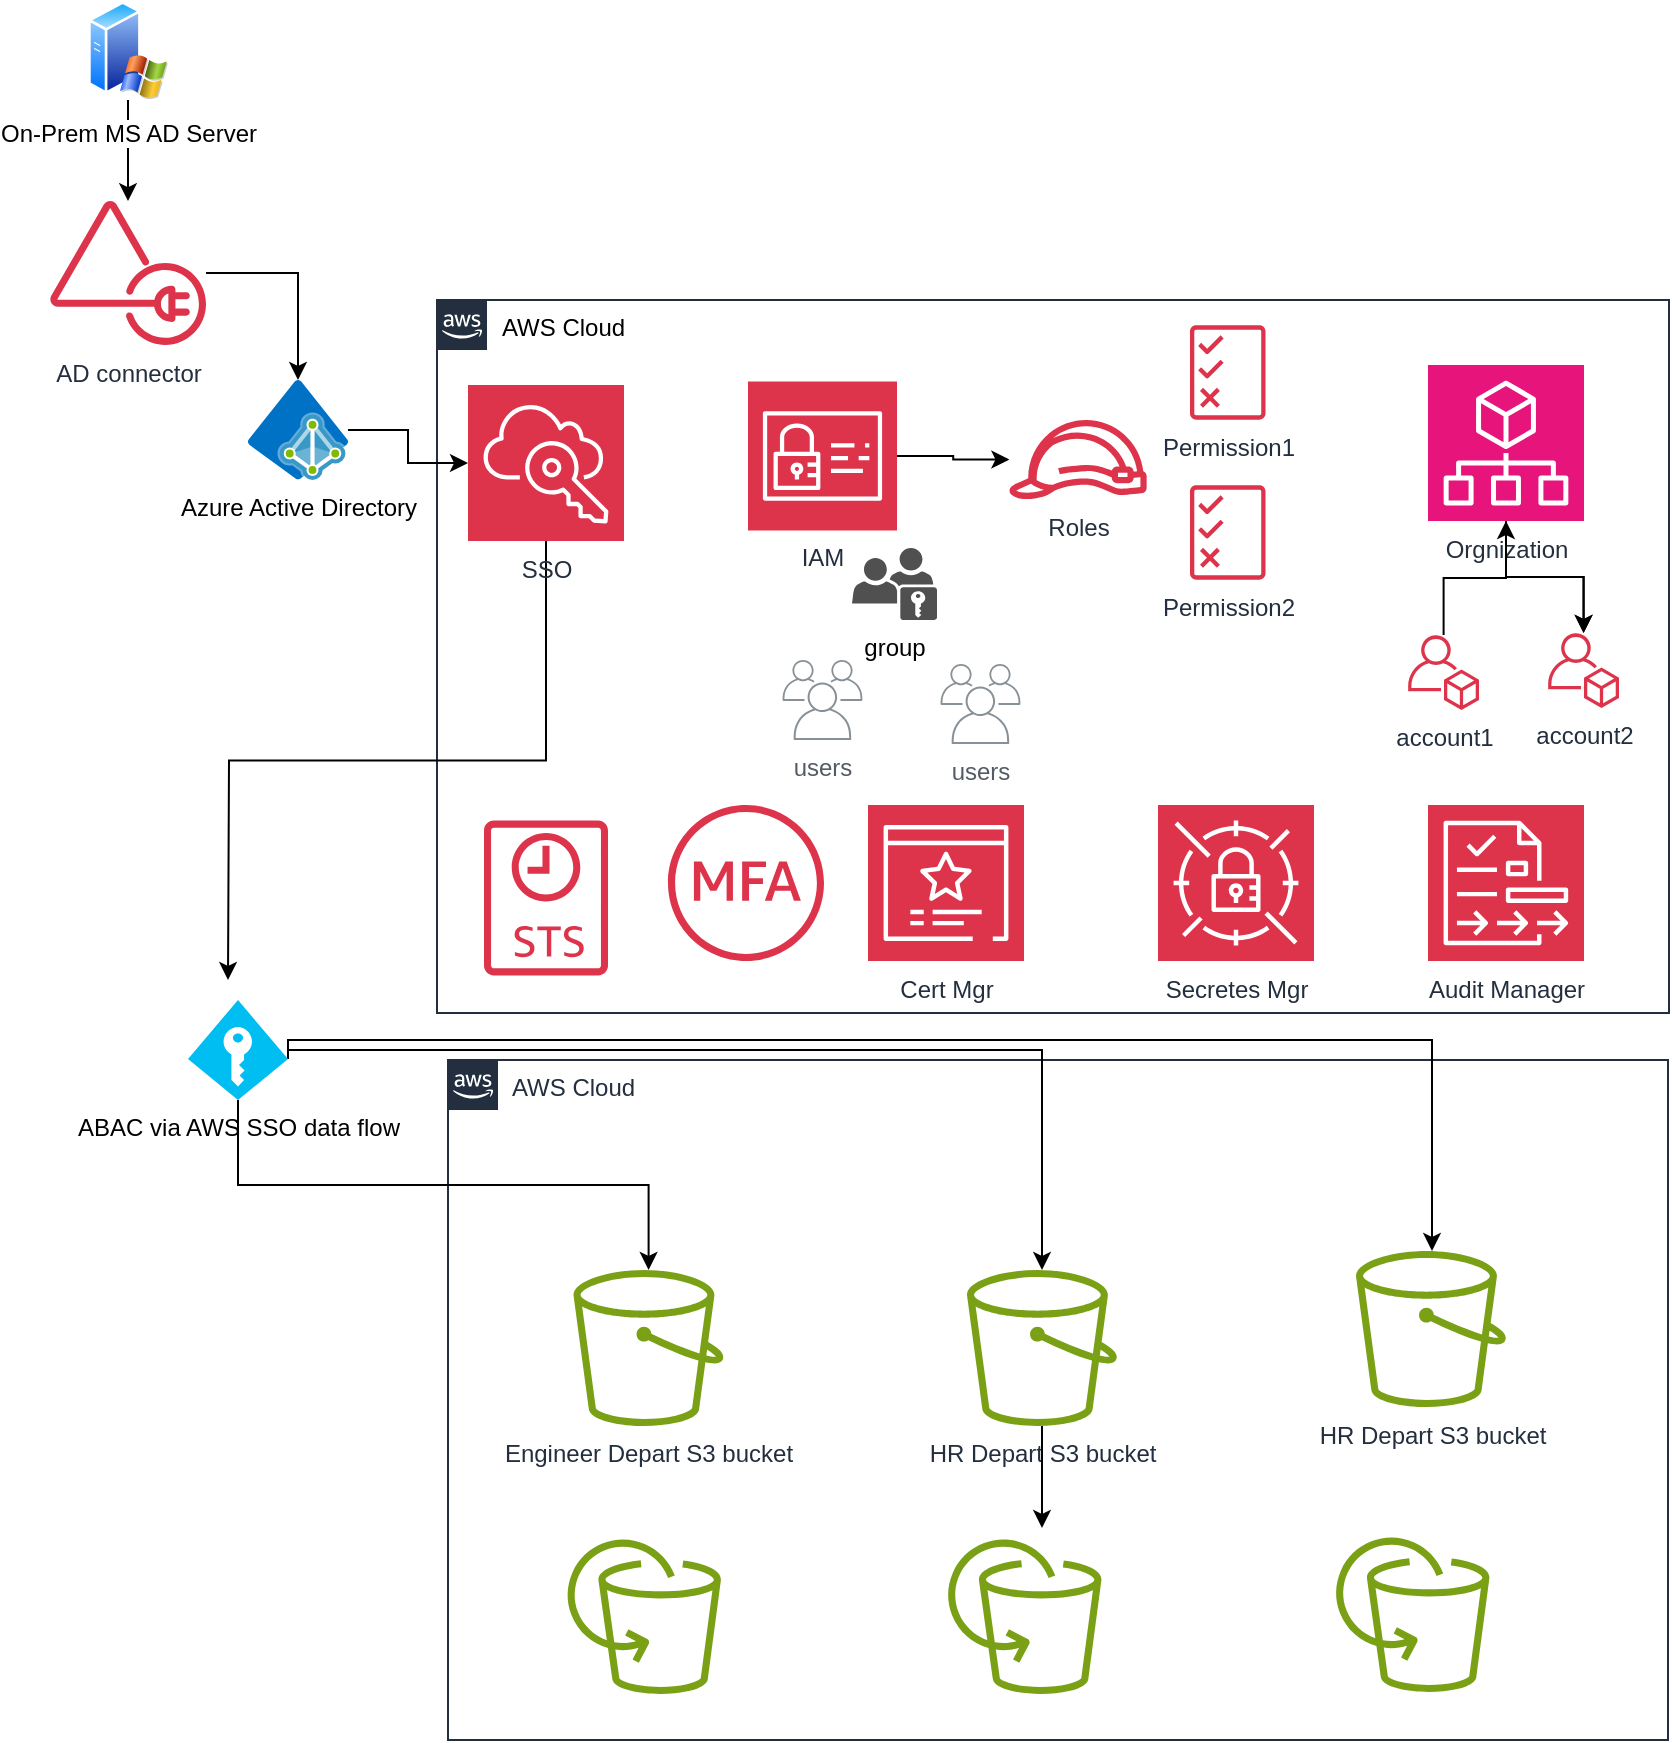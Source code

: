 <mxfile version="24.5.2" type="github">
  <diagram id="Ht1M8jgEwFfnCIfOTk4-" name="Page-1">
    <mxGraphModel dx="1224" dy="738" grid="1" gridSize="10" guides="1" tooltips="1" connect="1" arrows="1" fold="1" page="1" pageScale="1" pageWidth="1169" pageHeight="827" math="0" shadow="0">
      <root>
        <mxCell id="0" />
        <mxCell id="1" parent="0" />
        <mxCell id="UEzPUAAOIrF-is8g5C7q-206" value="AWS Cloud" style="points=[[0,0],[0.25,0],[0.5,0],[0.75,0],[1,0],[1,0.25],[1,0.5],[1,0.75],[1,1],[0.75,1],[0.5,1],[0.25,1],[0,1],[0,0.75],[0,0.5],[0,0.25]];outlineConnect=0;gradientColor=none;html=1;whiteSpace=wrap;fontSize=12;fontStyle=0;shape=mxgraph.aws4.group;grIcon=mxgraph.aws4.group_aws_cloud_alt;strokeColor=#232F3E;fillColor=#ffffff;verticalAlign=top;align=left;spacingLeft=30;fontColor=#232F3E;dashed=0;labelBackgroundColor=#ffffff;container=1;pointerEvents=0;collapsible=0;recursiveResize=0;" parent="1" vertex="1">
          <mxGeometry x="230" y="530" width="610" height="340" as="geometry" />
        </mxCell>
        <mxCell id="GdiNVlwVZk-JOjfLRX_1-48" value="Engineer Depart S3 bucket" style="sketch=0;outlineConnect=0;fontColor=#232F3E;gradientColor=none;fillColor=#7AA116;strokeColor=none;dashed=0;verticalLabelPosition=bottom;verticalAlign=top;align=center;html=1;fontSize=12;fontStyle=0;aspect=fixed;pointerEvents=1;shape=mxgraph.aws4.bucket;" vertex="1" parent="UEzPUAAOIrF-is8g5C7q-206">
          <mxGeometry x="62.75" y="105" width="75" height="78" as="geometry" />
        </mxCell>
        <mxCell id="GdiNVlwVZk-JOjfLRX_1-49" value="HR Depart S3 bucket" style="sketch=0;outlineConnect=0;fontColor=#232F3E;gradientColor=none;fillColor=#7AA116;strokeColor=none;dashed=0;verticalLabelPosition=bottom;verticalAlign=top;align=center;html=1;fontSize=12;fontStyle=0;aspect=fixed;pointerEvents=1;shape=mxgraph.aws4.bucket;" vertex="1" parent="UEzPUAAOIrF-is8g5C7q-206">
          <mxGeometry x="259.5" y="105" width="75" height="78" as="geometry" />
        </mxCell>
        <mxCell id="GdiNVlwVZk-JOjfLRX_1-53" value="" style="sketch=0;outlineConnect=0;fontColor=#232F3E;gradientColor=none;fillColor=#7AA116;strokeColor=none;dashed=0;verticalLabelPosition=bottom;verticalAlign=top;align=center;html=1;fontSize=12;fontStyle=0;aspect=fixed;pointerEvents=1;shape=mxgraph.aws4.backup_aws_backup_support_for_amazon_s3;" vertex="1" parent="UEzPUAAOIrF-is8g5C7q-206">
          <mxGeometry x="58.75" y="239" width="78" height="78" as="geometry" />
        </mxCell>
        <mxCell id="GdiNVlwVZk-JOjfLRX_1-54" value="" style="sketch=0;outlineConnect=0;fontColor=#232F3E;gradientColor=none;fillColor=#7AA116;strokeColor=none;dashed=0;verticalLabelPosition=bottom;verticalAlign=top;align=center;html=1;fontSize=12;fontStyle=0;aspect=fixed;pointerEvents=1;shape=mxgraph.aws4.backup_aws_backup_support_for_amazon_s3;" vertex="1" parent="UEzPUAAOIrF-is8g5C7q-206">
          <mxGeometry x="443" y="238" width="78" height="78" as="geometry" />
        </mxCell>
        <mxCell id="UEzPUAAOIrF-is8g5C7q-205" value="AWS Cloud" style="points=[[0,0],[0.25,0],[0.5,0],[0.75,0],[1,0],[1,0.25],[1,0.5],[1,0.75],[1,1],[0.75,1],[0.5,1],[0.25,1],[0,1],[0,0.75],[0,0.5],[0,0.25]];outlineConnect=0;gradientColor=none;html=1;whiteSpace=wrap;shape=mxgraph.aws4.group;grIcon=mxgraph.aws4.group_aws_cloud_alt;strokeColor=#232F3E;fillColor=none;verticalAlign=top;align=left;spacingLeft=30;dashed=0;container=1;pointerEvents=0;collapsible=0;recursiveResize=0;" parent="1" vertex="1">
          <mxGeometry x="224.5" y="150" width="616" height="356.5" as="geometry" />
        </mxCell>
        <mxCell id="GdiNVlwVZk-JOjfLRX_1-39" value="" style="edgeStyle=orthogonalEdgeStyle;rounded=0;orthogonalLoop=1;jettySize=auto;html=1;" edge="1" parent="UEzPUAAOIrF-is8g5C7q-205" source="GdiNVlwVZk-JOjfLRX_1-1" target="GdiNVlwVZk-JOjfLRX_1-35">
          <mxGeometry relative="1" as="geometry" />
        </mxCell>
        <mxCell id="GdiNVlwVZk-JOjfLRX_1-40" value="" style="edgeStyle=orthogonalEdgeStyle;rounded=0;orthogonalLoop=1;jettySize=auto;html=1;" edge="1" parent="UEzPUAAOIrF-is8g5C7q-205" source="GdiNVlwVZk-JOjfLRX_1-1" target="GdiNVlwVZk-JOjfLRX_1-35">
          <mxGeometry relative="1" as="geometry" />
        </mxCell>
        <object label="Orgnization&lt;div&gt;&lt;br&gt;&lt;/div&gt;" id="GdiNVlwVZk-JOjfLRX_1-1">
          <mxCell style="sketch=0;points=[[0,0,0],[0.25,0,0],[0.5,0,0],[0.75,0,0],[1,0,0],[0,1,0],[0.25,1,0],[0.5,1,0],[0.75,1,0],[1,1,0],[0,0.25,0],[0,0.5,0],[0,0.75,0],[1,0.25,0],[1,0.5,0],[1,0.75,0]];points=[[0,0,0],[0.25,0,0],[0.5,0,0],[0.75,0,0],[1,0,0],[0,1,0],[0.25,1,0],[0.5,1,0],[0.75,1,0],[1,1,0],[0,0.25,0],[0,0.5,0],[0,0.75,0],[1,0.25,0],[1,0.5,0],[1,0.75,0]];outlineConnect=0;fontColor=#232F3E;fillColor=#E7157B;strokeColor=#ffffff;dashed=0;verticalLabelPosition=bottom;verticalAlign=top;align=center;html=1;fontSize=12;fontStyle=0;aspect=fixed;shape=mxgraph.aws4.resourceIcon;resIcon=mxgraph.aws4.organizations;" vertex="1" parent="UEzPUAAOIrF-is8g5C7q-205">
            <mxGeometry x="495.5" y="32.5" width="78" height="78" as="geometry" />
          </mxCell>
        </object>
        <mxCell id="GdiNVlwVZk-JOjfLRX_1-3" value="Permission1" style="sketch=0;outlineConnect=0;fontColor=#232F3E;gradientColor=none;fillColor=#DD344C;strokeColor=none;dashed=0;verticalLabelPosition=bottom;verticalAlign=top;align=center;html=1;fontSize=12;fontStyle=0;aspect=fixed;pointerEvents=1;shape=mxgraph.aws4.permissions;" vertex="1" parent="UEzPUAAOIrF-is8g5C7q-205">
          <mxGeometry x="376.5" y="12.5" width="37.76" height="47.5" as="geometry" />
        </mxCell>
        <mxCell id="GdiNVlwVZk-JOjfLRX_1-4" value="Roles&lt;div&gt;&lt;br&gt;&lt;/div&gt;" style="sketch=0;outlineConnect=0;fontColor=#232F3E;gradientColor=none;fillColor=#DD344C;strokeColor=none;dashed=0;verticalLabelPosition=bottom;verticalAlign=top;align=center;html=1;fontSize=12;fontStyle=0;aspect=fixed;pointerEvents=1;shape=mxgraph.aws4.role;" vertex="1" parent="UEzPUAAOIrF-is8g5C7q-205">
          <mxGeometry x="285.5" y="60" width="70.02" height="39.5" as="geometry" />
        </mxCell>
        <mxCell id="GdiNVlwVZk-JOjfLRX_1-5" value="" style="sketch=0;outlineConnect=0;fontColor=#232F3E;gradientColor=none;fillColor=#DD344C;strokeColor=none;dashed=0;verticalLabelPosition=bottom;verticalAlign=top;align=center;html=1;fontSize=12;fontStyle=0;aspect=fixed;pointerEvents=1;shape=mxgraph.aws4.sts_alternate;" vertex="1" parent="UEzPUAAOIrF-is8g5C7q-205">
          <mxGeometry x="23.5" y="260" width="62" height="78" as="geometry" />
        </mxCell>
        <mxCell id="GdiNVlwVZk-JOjfLRX_1-56" style="edgeStyle=orthogonalEdgeStyle;rounded=0;orthogonalLoop=1;jettySize=auto;html=1;exitX=0.5;exitY=1;exitDx=0;exitDy=0;exitPerimeter=0;" edge="1" parent="UEzPUAAOIrF-is8g5C7q-205" source="GdiNVlwVZk-JOjfLRX_1-6">
          <mxGeometry relative="1" as="geometry">
            <mxPoint x="-104.5" y="340" as="targetPoint" />
          </mxGeometry>
        </mxCell>
        <mxCell id="GdiNVlwVZk-JOjfLRX_1-6" value="SSO" style="sketch=0;points=[[0,0,0],[0.25,0,0],[0.5,0,0],[0.75,0,0],[1,0,0],[0,1,0],[0.25,1,0],[0.5,1,0],[0.75,1,0],[1,1,0],[0,0.25,0],[0,0.5,0],[0,0.75,0],[1,0.25,0],[1,0.5,0],[1,0.75,0]];outlineConnect=0;fontColor=#232F3E;fillColor=#DD344C;strokeColor=#ffffff;dashed=0;verticalLabelPosition=bottom;verticalAlign=top;align=center;html=1;fontSize=12;fontStyle=0;aspect=fixed;shape=mxgraph.aws4.resourceIcon;resIcon=mxgraph.aws4.single_sign_on;" vertex="1" parent="UEzPUAAOIrF-is8g5C7q-205">
          <mxGeometry x="15.5" y="42.5" width="78" height="78" as="geometry" />
        </mxCell>
        <mxCell id="GdiNVlwVZk-JOjfLRX_1-10" value="" style="sketch=0;outlineConnect=0;fontColor=#232F3E;gradientColor=none;fillColor=#DD344C;strokeColor=none;dashed=0;verticalLabelPosition=bottom;verticalAlign=top;align=center;html=1;fontSize=12;fontStyle=0;aspect=fixed;pointerEvents=1;shape=mxgraph.aws4.mfa_token;" vertex="1" parent="UEzPUAAOIrF-is8g5C7q-205">
          <mxGeometry x="115.5" y="252.5" width="78" height="78" as="geometry" />
        </mxCell>
        <mxCell id="GdiNVlwVZk-JOjfLRX_1-11" value="Cert Mgr" style="sketch=0;points=[[0,0,0],[0.25,0,0],[0.5,0,0],[0.75,0,0],[1,0,0],[0,1,0],[0.25,1,0],[0.5,1,0],[0.75,1,0],[1,1,0],[0,0.25,0],[0,0.5,0],[0,0.75,0],[1,0.25,0],[1,0.5,0],[1,0.75,0]];outlineConnect=0;fontColor=#232F3E;fillColor=#DD344C;strokeColor=#ffffff;dashed=0;verticalLabelPosition=bottom;verticalAlign=top;align=center;html=1;fontSize=12;fontStyle=0;aspect=fixed;shape=mxgraph.aws4.resourceIcon;resIcon=mxgraph.aws4.certificate_manager_3;" vertex="1" parent="UEzPUAAOIrF-is8g5C7q-205">
          <mxGeometry x="215.5" y="252.5" width="78" height="78" as="geometry" />
        </mxCell>
        <mxCell id="GdiNVlwVZk-JOjfLRX_1-14" value="Secretes Mgr" style="sketch=0;points=[[0,0,0],[0.25,0,0],[0.5,0,0],[0.75,0,0],[1,0,0],[0,1,0],[0.25,1,0],[0.5,1,0],[0.75,1,0],[1,1,0],[0,0.25,0],[0,0.5,0],[0,0.75,0],[1,0.25,0],[1,0.5,0],[1,0.75,0]];outlineConnect=0;fontColor=#232F3E;fillColor=#DD344C;strokeColor=#ffffff;dashed=0;verticalLabelPosition=bottom;verticalAlign=top;align=center;html=1;fontSize=12;fontStyle=0;aspect=fixed;shape=mxgraph.aws4.resourceIcon;resIcon=mxgraph.aws4.secrets_manager;" vertex="1" parent="UEzPUAAOIrF-is8g5C7q-205">
          <mxGeometry x="360.5" y="252.5" width="78" height="78" as="geometry" />
        </mxCell>
        <mxCell id="GdiNVlwVZk-JOjfLRX_1-26" value="Audit Manager" style="sketch=0;points=[[0,0,0],[0.25,0,0],[0.5,0,0],[0.75,0,0],[1,0,0],[0,1,0],[0.25,1,0],[0.5,1,0],[0.75,1,0],[1,1,0],[0,0.25,0],[0,0.5,0],[0,0.75,0],[1,0.25,0],[1,0.5,0],[1,0.75,0]];outlineConnect=0;fontColor=#232F3E;fillColor=#DD344C;strokeColor=#ffffff;dashed=0;verticalLabelPosition=bottom;verticalAlign=top;align=center;html=1;fontSize=12;fontStyle=0;aspect=fixed;shape=mxgraph.aws4.resourceIcon;resIcon=mxgraph.aws4.audit_manager;" vertex="1" parent="UEzPUAAOIrF-is8g5C7q-205">
          <mxGeometry x="495.5" y="252.5" width="78" height="78" as="geometry" />
        </mxCell>
        <mxCell id="GdiNVlwVZk-JOjfLRX_1-44" value="" style="edgeStyle=orthogonalEdgeStyle;rounded=0;orthogonalLoop=1;jettySize=auto;html=1;" edge="1" parent="UEzPUAAOIrF-is8g5C7q-205" source="GdiNVlwVZk-JOjfLRX_1-28" target="GdiNVlwVZk-JOjfLRX_1-4">
          <mxGeometry relative="1" as="geometry" />
        </mxCell>
        <mxCell id="GdiNVlwVZk-JOjfLRX_1-28" value="IAM" style="sketch=0;points=[[0,0,0],[0.25,0,0],[0.5,0,0],[0.75,0,0],[1,0,0],[0,1,0],[0.25,1,0],[0.5,1,0],[0.75,1,0],[1,1,0],[0,0.25,0],[0,0.5,0],[0,0.75,0],[1,0.25,0],[1,0.5,0],[1,0.75,0]];outlineConnect=0;fontColor=#232F3E;fillColor=#DD344C;strokeColor=#ffffff;dashed=0;verticalLabelPosition=bottom;verticalAlign=top;align=center;html=1;fontSize=12;fontStyle=0;aspect=fixed;shape=mxgraph.aws4.resourceIcon;resIcon=mxgraph.aws4.identity_and_access_management;" vertex="1" parent="UEzPUAAOIrF-is8g5C7q-205">
          <mxGeometry x="155.5" y="40.75" width="74.5" height="74.5" as="geometry" />
        </mxCell>
        <mxCell id="GdiNVlwVZk-JOjfLRX_1-30" value="Permission2" style="sketch=0;outlineConnect=0;fontColor=#232F3E;gradientColor=none;fillColor=#DD344C;strokeColor=none;dashed=0;verticalLabelPosition=bottom;verticalAlign=top;align=center;html=1;fontSize=12;fontStyle=0;aspect=fixed;pointerEvents=1;shape=mxgraph.aws4.permissions;" vertex="1" parent="UEzPUAAOIrF-is8g5C7q-205">
          <mxGeometry x="376.5" y="92.5" width="37.76" height="47.5" as="geometry" />
        </mxCell>
        <mxCell id="GdiNVlwVZk-JOjfLRX_1-41" value="" style="edgeStyle=orthogonalEdgeStyle;rounded=0;orthogonalLoop=1;jettySize=auto;html=1;verticalAlign=bottom;" edge="1" parent="UEzPUAAOIrF-is8g5C7q-205" source="GdiNVlwVZk-JOjfLRX_1-34" target="GdiNVlwVZk-JOjfLRX_1-1">
          <mxGeometry relative="1" as="geometry" />
        </mxCell>
        <mxCell id="GdiNVlwVZk-JOjfLRX_1-34" value="account1" style="sketch=0;outlineConnect=0;fontColor=#232F3E;gradientColor=none;fillColor=#DD344C;strokeColor=none;dashed=0;verticalLabelPosition=bottom;verticalAlign=top;align=center;html=1;fontSize=12;fontStyle=0;aspect=fixed;pointerEvents=1;shape=mxgraph.aws4.organizations_account;" vertex="1" parent="UEzPUAAOIrF-is8g5C7q-205">
          <mxGeometry x="485.5" y="167.5" width="35.58" height="37.5" as="geometry" />
        </mxCell>
        <mxCell id="GdiNVlwVZk-JOjfLRX_1-35" value="account2" style="sketch=0;outlineConnect=0;fontColor=#232F3E;gradientColor=none;fillColor=#DD344C;strokeColor=none;dashed=0;verticalLabelPosition=bottom;verticalAlign=top;align=center;html=1;fontSize=12;fontStyle=0;aspect=fixed;pointerEvents=1;shape=mxgraph.aws4.organizations_account;" vertex="1" parent="UEzPUAAOIrF-is8g5C7q-205">
          <mxGeometry x="555.5" y="166.5" width="35.58" height="37.5" as="geometry" />
        </mxCell>
        <mxCell id="GdiNVlwVZk-JOjfLRX_1-45" value="users" style="sketch=0;outlineConnect=0;gradientColor=none;fontColor=#545B64;strokeColor=none;fillColor=#879196;dashed=0;verticalLabelPosition=bottom;verticalAlign=top;align=center;html=1;fontSize=12;fontStyle=0;aspect=fixed;shape=mxgraph.aws4.illustration_users;pointerEvents=1" vertex="1" parent="UEzPUAAOIrF-is8g5C7q-205">
          <mxGeometry x="172.75" y="180" width="40" height="40" as="geometry" />
        </mxCell>
        <mxCell id="GdiNVlwVZk-JOjfLRX_1-47" value="group" style="sketch=0;pointerEvents=1;shadow=0;dashed=0;html=1;strokeColor=none;fillColor=#505050;labelPosition=center;verticalLabelPosition=bottom;verticalAlign=top;outlineConnect=0;align=center;shape=mxgraph.office.security.role_group;" vertex="1" parent="UEzPUAAOIrF-is8g5C7q-205">
          <mxGeometry x="207.5" y="124" width="42.5" height="36" as="geometry" />
        </mxCell>
        <mxCell id="GdiNVlwVZk-JOjfLRX_1-25" value="" style="edgeStyle=orthogonalEdgeStyle;rounded=0;orthogonalLoop=1;jettySize=auto;html=1;" edge="1" parent="1" source="GdiNVlwVZk-JOjfLRX_1-15" target="GdiNVlwVZk-JOjfLRX_1-24">
          <mxGeometry relative="1" as="geometry" />
        </mxCell>
        <mxCell id="GdiNVlwVZk-JOjfLRX_1-15" value="AD connector" style="sketch=0;outlineConnect=0;fontColor=#232F3E;gradientColor=none;fillColor=#DD344C;strokeColor=none;dashed=0;verticalLabelPosition=bottom;verticalAlign=top;align=center;html=1;fontSize=12;fontStyle=0;aspect=fixed;pointerEvents=1;shape=mxgraph.aws4.ad_connector;" vertex="1" parent="1">
          <mxGeometry x="31" y="100" width="78" height="73" as="geometry" />
        </mxCell>
        <mxCell id="GdiNVlwVZk-JOjfLRX_1-23" value="" style="edgeStyle=orthogonalEdgeStyle;rounded=0;orthogonalLoop=1;jettySize=auto;html=1;" edge="1" parent="1" source="GdiNVlwVZk-JOjfLRX_1-18" target="GdiNVlwVZk-JOjfLRX_1-15">
          <mxGeometry relative="1" as="geometry" />
        </mxCell>
        <mxCell id="GdiNVlwVZk-JOjfLRX_1-18" value="On-Prem MS AD Server" style="image;aspect=fixed;perimeter=ellipsePerimeter;html=1;align=center;shadow=0;dashed=0;spacingTop=3;image=img/lib/active_directory/windows_server_2.svg;" vertex="1" parent="1">
          <mxGeometry x="50" width="40" height="50" as="geometry" />
        </mxCell>
        <mxCell id="GdiNVlwVZk-JOjfLRX_1-24" value="Azure Active Directory&lt;div&gt;&lt;br&gt;&lt;/div&gt;" style="image;sketch=0;aspect=fixed;html=1;points=[];align=center;fontSize=12;image=img/lib/mscae/Azure_AD_Domain_Services.svg;" vertex="1" parent="1">
          <mxGeometry x="130" y="190" width="50" height="50" as="geometry" />
        </mxCell>
        <mxCell id="GdiNVlwVZk-JOjfLRX_1-29" style="edgeStyle=orthogonalEdgeStyle;rounded=0;orthogonalLoop=1;jettySize=auto;html=1;entryX=0;entryY=0.5;entryDx=0;entryDy=0;entryPerimeter=0;" edge="1" parent="1" source="GdiNVlwVZk-JOjfLRX_1-24" target="GdiNVlwVZk-JOjfLRX_1-6">
          <mxGeometry relative="1" as="geometry" />
        </mxCell>
        <mxCell id="GdiNVlwVZk-JOjfLRX_1-46" value="users" style="sketch=0;outlineConnect=0;gradientColor=none;fontColor=#545B64;strokeColor=none;fillColor=#879196;dashed=0;verticalLabelPosition=bottom;verticalAlign=top;align=center;html=1;fontSize=12;fontStyle=0;aspect=fixed;shape=mxgraph.aws4.illustration_users;pointerEvents=1" vertex="1" parent="1">
          <mxGeometry x="476.25" y="332" width="40" height="40" as="geometry" />
        </mxCell>
        <mxCell id="GdiNVlwVZk-JOjfLRX_1-50" value="HR Depart S3 bucket" style="sketch=0;outlineConnect=0;fontColor=#232F3E;gradientColor=none;fillColor=#7AA116;strokeColor=none;dashed=0;verticalLabelPosition=bottom;verticalAlign=top;align=center;html=1;fontSize=12;fontStyle=0;aspect=fixed;pointerEvents=1;shape=mxgraph.aws4.bucket;" vertex="1" parent="1">
          <mxGeometry x="684" y="625.5" width="75" height="78" as="geometry" />
        </mxCell>
        <mxCell id="GdiNVlwVZk-JOjfLRX_1-51" value="" style="sketch=0;outlineConnect=0;fontColor=#232F3E;gradientColor=none;fillColor=#7AA116;strokeColor=none;dashed=0;verticalLabelPosition=bottom;verticalAlign=top;align=center;html=1;fontSize=12;fontStyle=0;aspect=fixed;pointerEvents=1;shape=mxgraph.aws4.backup_aws_backup_support_for_amazon_s3;" vertex="1" parent="1">
          <mxGeometry x="479" y="769" width="78" height="78" as="geometry" />
        </mxCell>
        <mxCell id="GdiNVlwVZk-JOjfLRX_1-52" value="" style="edgeStyle=orthogonalEdgeStyle;rounded=0;orthogonalLoop=1;jettySize=auto;html=1;" edge="1" parent="1" source="GdiNVlwVZk-JOjfLRX_1-49">
          <mxGeometry relative="1" as="geometry">
            <mxPoint x="527" y="764" as="targetPoint" />
          </mxGeometry>
        </mxCell>
        <mxCell id="GdiNVlwVZk-JOjfLRX_1-58" style="edgeStyle=orthogonalEdgeStyle;rounded=0;orthogonalLoop=1;jettySize=auto;html=1;exitX=0.5;exitY=1;exitDx=0;exitDy=0;exitPerimeter=0;" edge="1" parent="1" source="GdiNVlwVZk-JOjfLRX_1-55" target="GdiNVlwVZk-JOjfLRX_1-48">
          <mxGeometry relative="1" as="geometry" />
        </mxCell>
        <mxCell id="GdiNVlwVZk-JOjfLRX_1-59" style="edgeStyle=orthogonalEdgeStyle;rounded=0;orthogonalLoop=1;jettySize=auto;html=1;" edge="1" parent="1" source="GdiNVlwVZk-JOjfLRX_1-55" target="GdiNVlwVZk-JOjfLRX_1-49">
          <mxGeometry relative="1" as="geometry" />
        </mxCell>
        <mxCell id="GdiNVlwVZk-JOjfLRX_1-60" style="edgeStyle=orthogonalEdgeStyle;rounded=0;orthogonalLoop=1;jettySize=auto;html=1;exitX=1;exitY=0.59;exitDx=0;exitDy=0;exitPerimeter=0;" edge="1" parent="1" source="GdiNVlwVZk-JOjfLRX_1-55" target="GdiNVlwVZk-JOjfLRX_1-50">
          <mxGeometry relative="1" as="geometry">
            <Array as="points">
              <mxPoint x="150" y="520" />
              <mxPoint x="722" y="520" />
            </Array>
          </mxGeometry>
        </mxCell>
        <mxCell id="GdiNVlwVZk-JOjfLRX_1-55" value="ABAC via AWS SSO data flow" style="verticalLabelPosition=bottom;html=1;verticalAlign=top;align=center;strokeColor=none;fillColor=#00BEF2;shape=mxgraph.azure.access_control;" vertex="1" parent="1">
          <mxGeometry x="100" y="500" width="50" height="50" as="geometry" />
        </mxCell>
      </root>
    </mxGraphModel>
  </diagram>
</mxfile>
